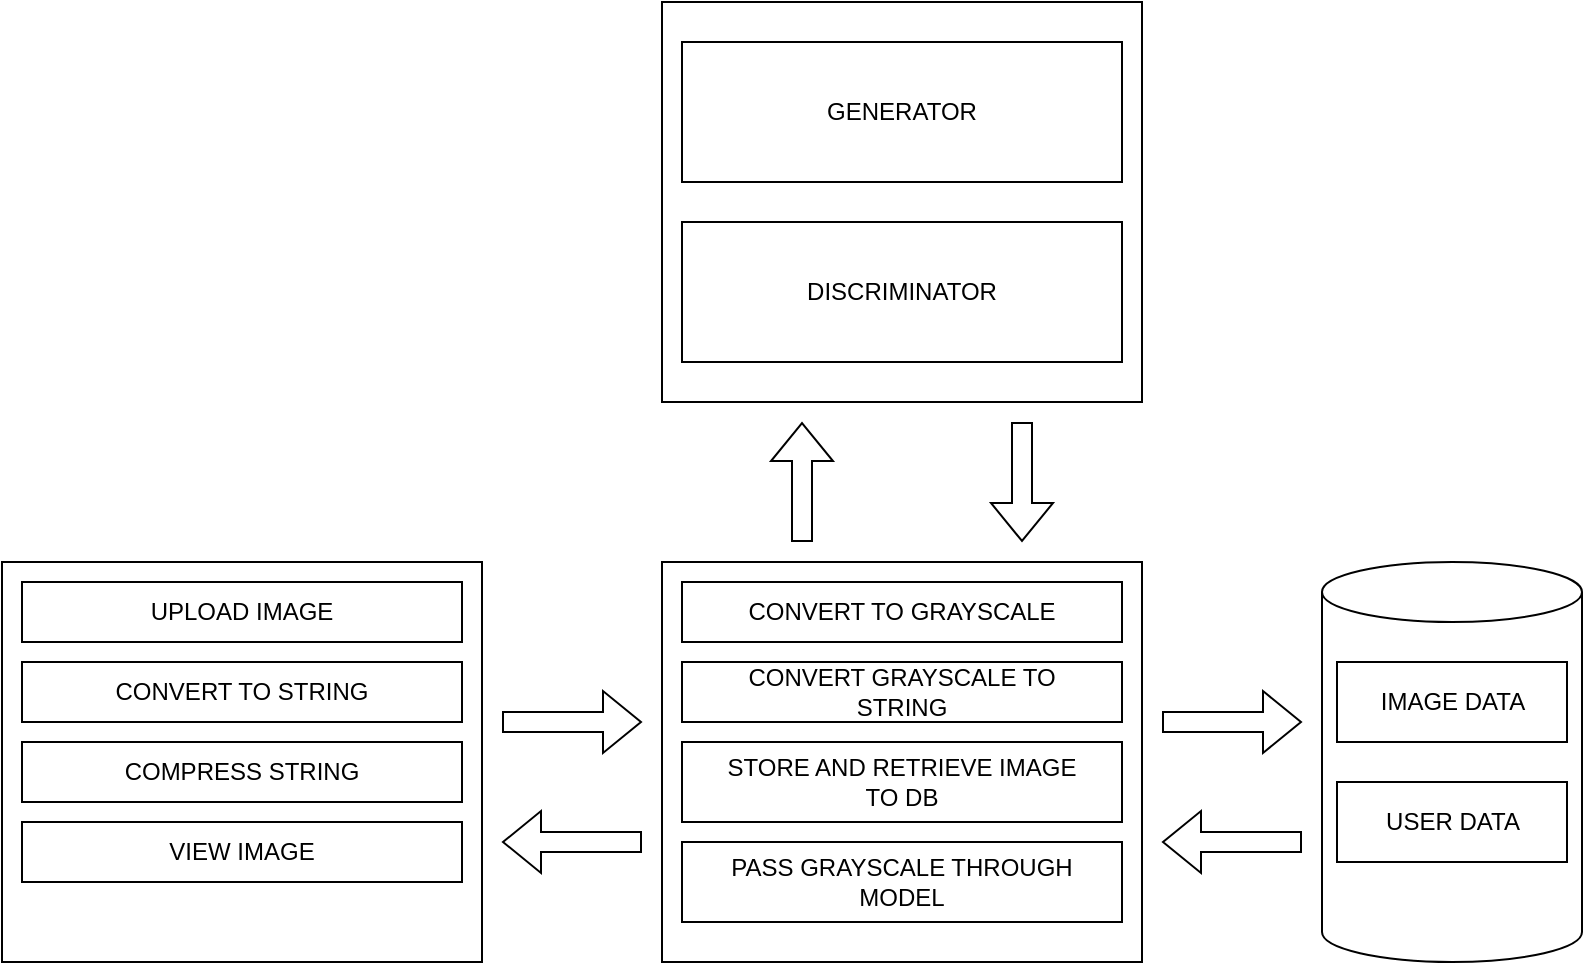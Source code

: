<mxfile version="21.2.1" type="github">
  <diagram name="Page-1" id="XmZhTmgTyoUgcUrgXPM3">
    <mxGraphModel dx="1257" dy="1815" grid="1" gridSize="10" guides="1" tooltips="1" connect="1" arrows="1" fold="1" page="1" pageScale="1" pageWidth="827" pageHeight="1169" math="0" shadow="0">
      <root>
        <mxCell id="0" />
        <mxCell id="1" parent="0" />
        <mxCell id="2kASQM_y_QEqEqbO0Nvf-1" value="" style="rounded=0;whiteSpace=wrap;html=1;spacing=21;" vertex="1" parent="1">
          <mxGeometry x="60" y="200" width="240" height="200" as="geometry" />
        </mxCell>
        <mxCell id="2kASQM_y_QEqEqbO0Nvf-2" value="" style="rounded=0;whiteSpace=wrap;html=1;spacing=21;" vertex="1" parent="1">
          <mxGeometry x="390" y="200" width="240" height="200" as="geometry" />
        </mxCell>
        <mxCell id="2kASQM_y_QEqEqbO0Nvf-3" value="" style="rounded=0;whiteSpace=wrap;html=1;spacing=21;" vertex="1" parent="1">
          <mxGeometry x="390" y="-80" width="240" height="200" as="geometry" />
        </mxCell>
        <mxCell id="2kASQM_y_QEqEqbO0Nvf-4" value="" style="shape=cylinder3;whiteSpace=wrap;html=1;boundedLbl=1;backgroundOutline=1;size=15;spacing=21;" vertex="1" parent="1">
          <mxGeometry x="720" y="200" width="130" height="200" as="geometry" />
        </mxCell>
        <mxCell id="2kASQM_y_QEqEqbO0Nvf-5" value="" style="shape=flexArrow;endArrow=classic;html=1;rounded=0;spacing=21;" edge="1" parent="1">
          <mxGeometry width="50" height="50" relative="1" as="geometry">
            <mxPoint x="310" y="280" as="sourcePoint" />
            <mxPoint x="380" y="280" as="targetPoint" />
          </mxGeometry>
        </mxCell>
        <mxCell id="2kASQM_y_QEqEqbO0Nvf-6" value="" style="shape=flexArrow;endArrow=classic;html=1;rounded=0;spacing=21;" edge="1" parent="1">
          <mxGeometry width="50" height="50" relative="1" as="geometry">
            <mxPoint x="640" y="280" as="sourcePoint" />
            <mxPoint x="710" y="280" as="targetPoint" />
          </mxGeometry>
        </mxCell>
        <mxCell id="2kASQM_y_QEqEqbO0Nvf-7" value="" style="shape=flexArrow;endArrow=classic;html=1;rounded=0;spacing=21;" edge="1" parent="1">
          <mxGeometry width="50" height="50" relative="1" as="geometry">
            <mxPoint x="380" y="340" as="sourcePoint" />
            <mxPoint x="310" y="340" as="targetPoint" />
          </mxGeometry>
        </mxCell>
        <mxCell id="2kASQM_y_QEqEqbO0Nvf-8" value="" style="shape=flexArrow;endArrow=classic;html=1;rounded=0;spacing=21;" edge="1" parent="1">
          <mxGeometry width="50" height="50" relative="1" as="geometry">
            <mxPoint x="710" y="340" as="sourcePoint" />
            <mxPoint x="640" y="340" as="targetPoint" />
          </mxGeometry>
        </mxCell>
        <mxCell id="2kASQM_y_QEqEqbO0Nvf-9" value="" style="shape=flexArrow;endArrow=classic;html=1;rounded=0;spacing=21;" edge="1" parent="1">
          <mxGeometry width="50" height="50" relative="1" as="geometry">
            <mxPoint x="460" y="190" as="sourcePoint" />
            <mxPoint x="460" y="130" as="targetPoint" />
          </mxGeometry>
        </mxCell>
        <mxCell id="2kASQM_y_QEqEqbO0Nvf-11" value="" style="shape=flexArrow;endArrow=classic;html=1;rounded=0;spacing=21;" edge="1" parent="1">
          <mxGeometry width="50" height="50" relative="1" as="geometry">
            <mxPoint x="570" y="130" as="sourcePoint" />
            <mxPoint x="570" y="190" as="targetPoint" />
          </mxGeometry>
        </mxCell>
        <mxCell id="2kASQM_y_QEqEqbO0Nvf-12" value="UPLOAD IMAGE" style="rounded=0;whiteSpace=wrap;html=1;spacing=21;" vertex="1" parent="1">
          <mxGeometry x="70" y="210" width="220" height="30" as="geometry" />
        </mxCell>
        <mxCell id="2kASQM_y_QEqEqbO0Nvf-13" value="CONVERT TO STRING" style="rounded=0;whiteSpace=wrap;html=1;spacing=21;" vertex="1" parent="1">
          <mxGeometry x="70" y="250" width="220" height="30" as="geometry" />
        </mxCell>
        <mxCell id="2kASQM_y_QEqEqbO0Nvf-14" value="COMPRESS STRING" style="rounded=0;whiteSpace=wrap;html=1;spacing=21;" vertex="1" parent="1">
          <mxGeometry x="70" y="290" width="220" height="30" as="geometry" />
        </mxCell>
        <mxCell id="2kASQM_y_QEqEqbO0Nvf-15" value="VIEW IMAGE" style="rounded=0;whiteSpace=wrap;html=1;spacing=21;" vertex="1" parent="1">
          <mxGeometry x="70" y="330" width="220" height="30" as="geometry" />
        </mxCell>
        <mxCell id="2kASQM_y_QEqEqbO0Nvf-16" value="CONVERT TO GRAYSCALE" style="rounded=0;whiteSpace=wrap;html=1;spacing=21;" vertex="1" parent="1">
          <mxGeometry x="400" y="210" width="220" height="30" as="geometry" />
        </mxCell>
        <mxCell id="2kASQM_y_QEqEqbO0Nvf-17" value="STORE AND RETRIEVE IMAGE TO DB" style="rounded=0;whiteSpace=wrap;html=1;spacing=21;" vertex="1" parent="1">
          <mxGeometry x="400" y="290" width="220" height="40" as="geometry" />
        </mxCell>
        <mxCell id="2kASQM_y_QEqEqbO0Nvf-18" value="CONVERT GRAYSCALE TO STRING" style="rounded=0;whiteSpace=wrap;html=1;spacing=21;" vertex="1" parent="1">
          <mxGeometry x="400" y="250" width="220" height="30" as="geometry" />
        </mxCell>
        <mxCell id="2kASQM_y_QEqEqbO0Nvf-20" value="PASS GRAYSCALE THROUGH MODEL" style="rounded=0;whiteSpace=wrap;html=1;spacing=21;" vertex="1" parent="1">
          <mxGeometry x="400" y="340" width="220" height="40" as="geometry" />
        </mxCell>
        <mxCell id="2kASQM_y_QEqEqbO0Nvf-21" value="IMAGE DATA" style="rounded=0;whiteSpace=wrap;html=1;" vertex="1" parent="1">
          <mxGeometry x="727.5" y="250" width="115" height="40" as="geometry" />
        </mxCell>
        <mxCell id="2kASQM_y_QEqEqbO0Nvf-22" value="USER DATA" style="rounded=0;whiteSpace=wrap;html=1;" vertex="1" parent="1">
          <mxGeometry x="727.5" y="310" width="115" height="40" as="geometry" />
        </mxCell>
        <mxCell id="2kASQM_y_QEqEqbO0Nvf-23" value="GENERATOR" style="rounded=0;whiteSpace=wrap;html=1;" vertex="1" parent="1">
          <mxGeometry x="400" y="-60" width="220" height="70" as="geometry" />
        </mxCell>
        <mxCell id="2kASQM_y_QEqEqbO0Nvf-24" value="DISCRIMINATOR" style="rounded=0;whiteSpace=wrap;html=1;" vertex="1" parent="1">
          <mxGeometry x="400" y="30" width="220" height="70" as="geometry" />
        </mxCell>
      </root>
    </mxGraphModel>
  </diagram>
</mxfile>

